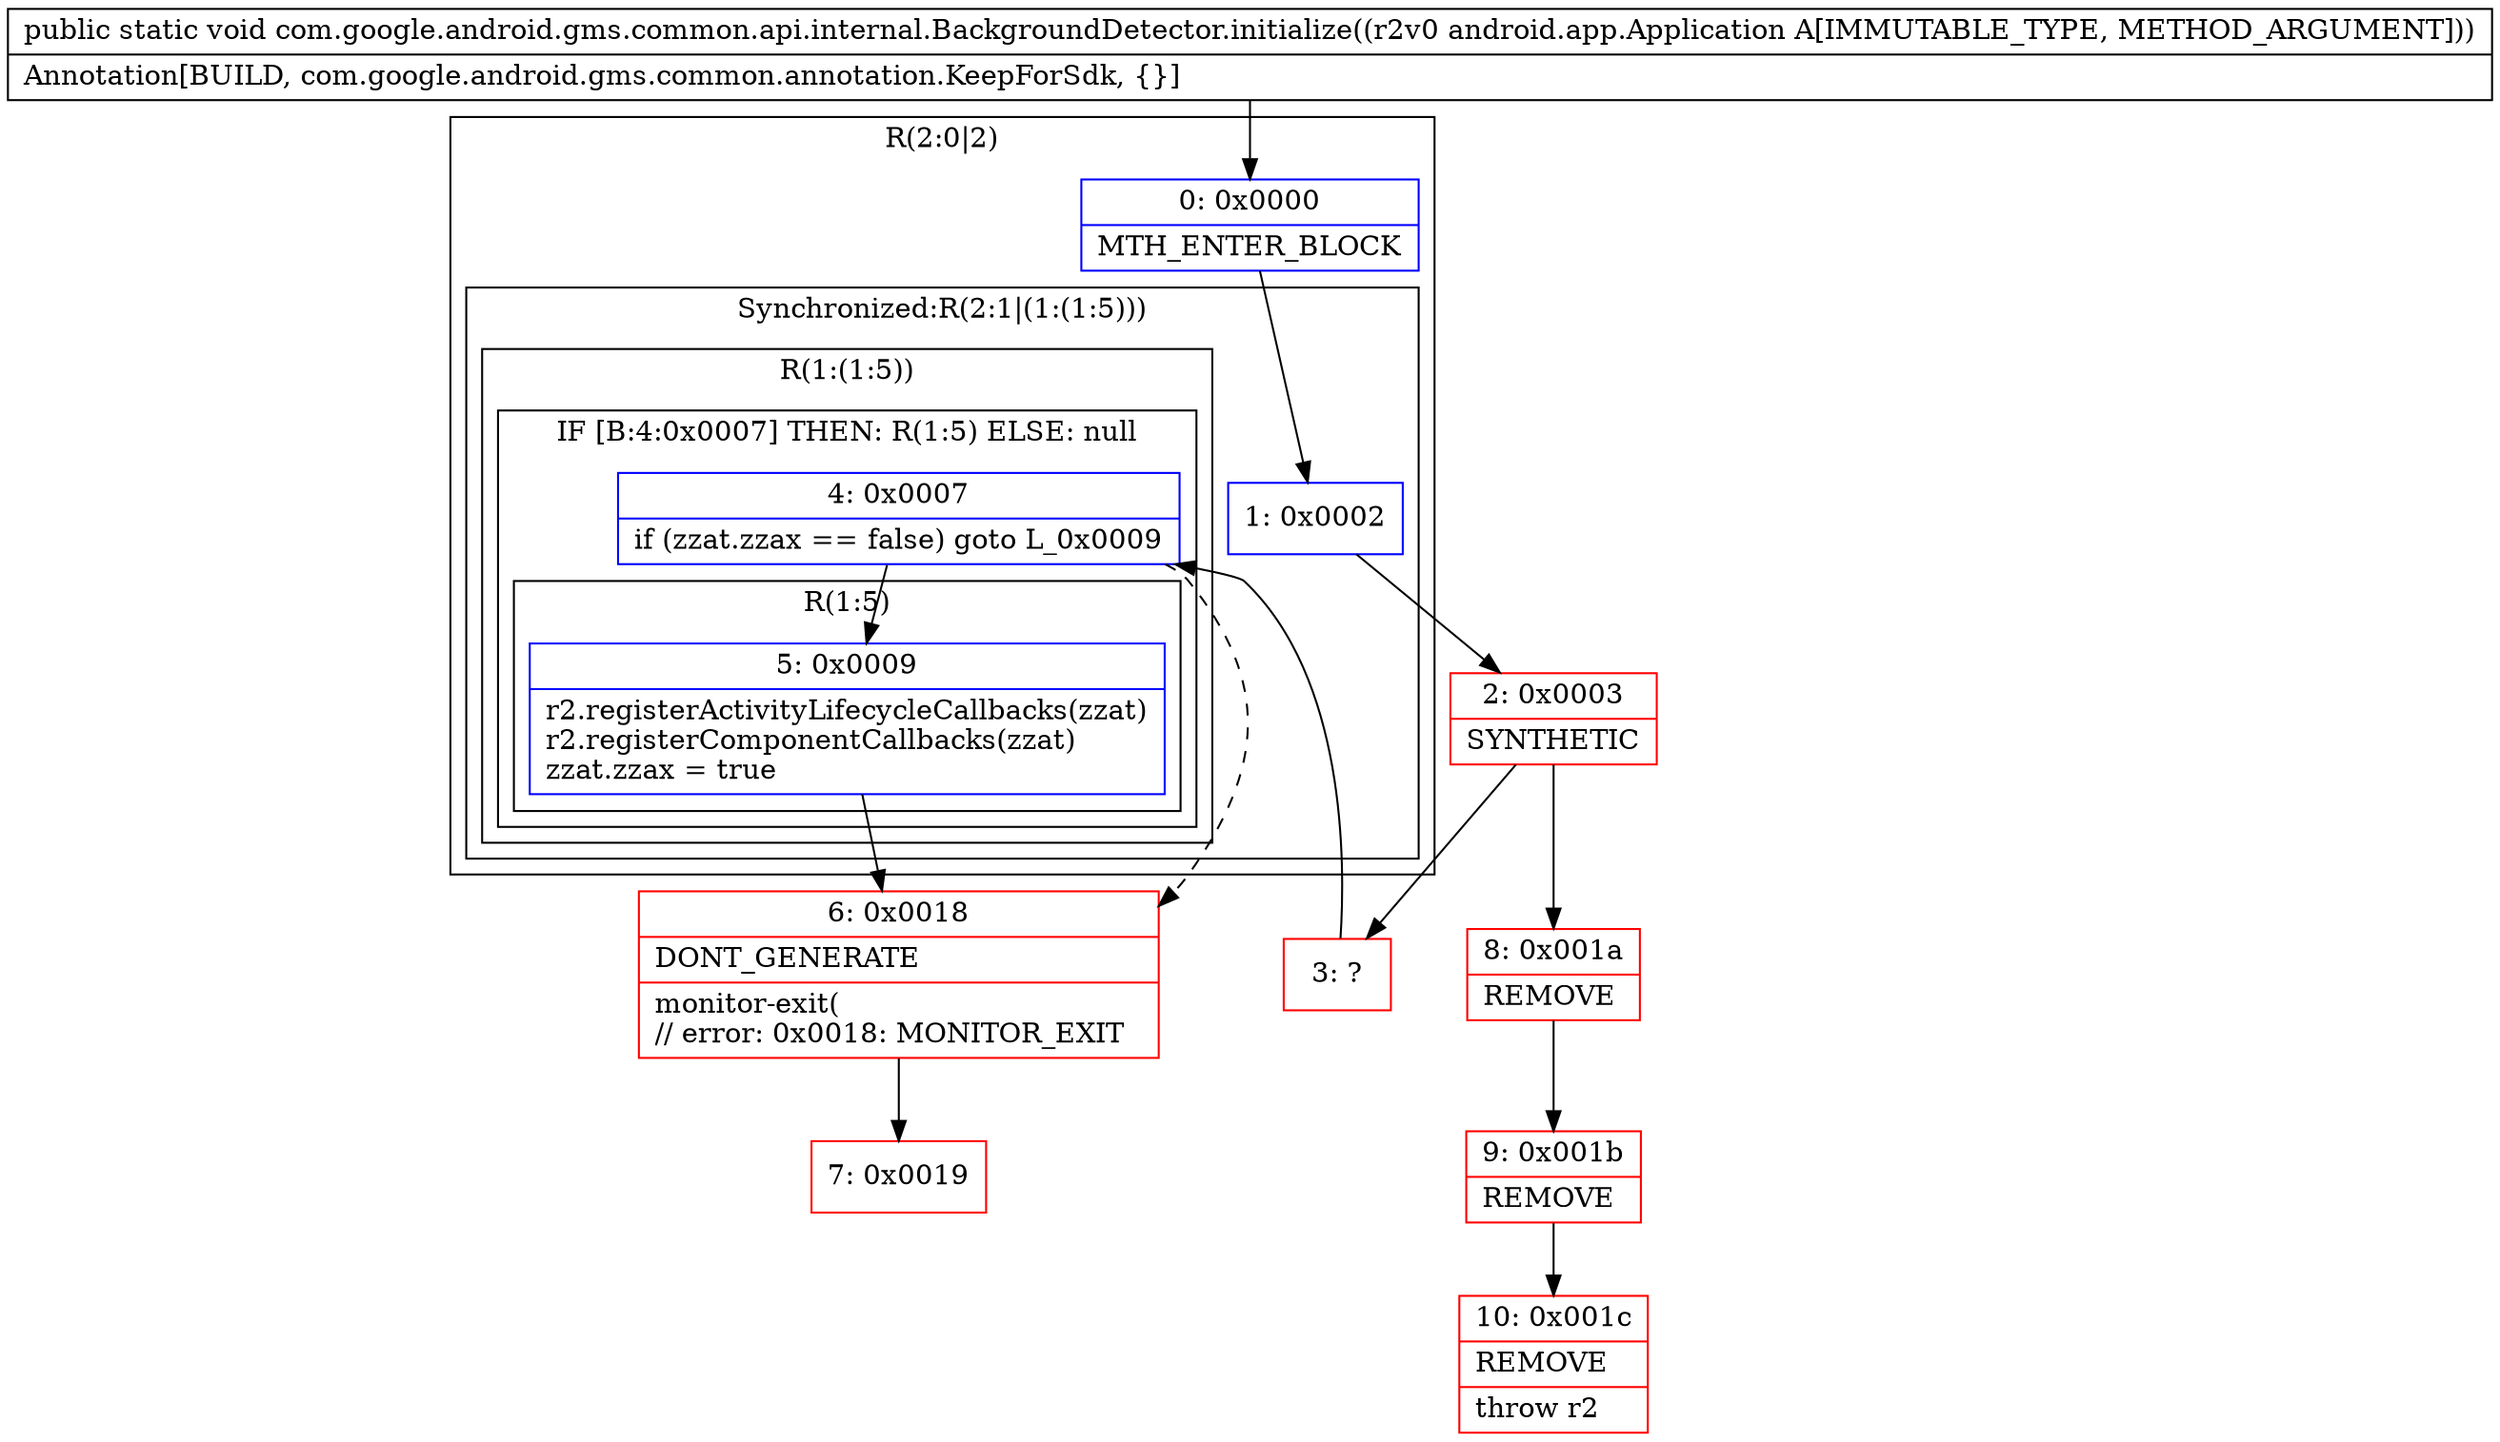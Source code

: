 digraph "CFG forcom.google.android.gms.common.api.internal.BackgroundDetector.initialize(Landroid\/app\/Application;)V" {
subgraph cluster_Region_649077668 {
label = "R(2:0|2)";
node [shape=record,color=blue];
Node_0 [shape=record,label="{0\:\ 0x0000|MTH_ENTER_BLOCK\l}"];
subgraph cluster_SynchronizedRegion_1188475437 {
label = "Synchronized:R(2:1|(1:(1:5)))";
node [shape=record,color=blue];
Node_1 [shape=record,label="{1\:\ 0x0002}"];
subgraph cluster_Region_291151573 {
label = "R(1:(1:5))";
node [shape=record,color=blue];
subgraph cluster_IfRegion_1843658952 {
label = "IF [B:4:0x0007] THEN: R(1:5) ELSE: null";
node [shape=record,color=blue];
Node_4 [shape=record,label="{4\:\ 0x0007|if (zzat.zzax == false) goto L_0x0009\l}"];
subgraph cluster_Region_1257157587 {
label = "R(1:5)";
node [shape=record,color=blue];
Node_5 [shape=record,label="{5\:\ 0x0009|r2.registerActivityLifecycleCallbacks(zzat)\lr2.registerComponentCallbacks(zzat)\lzzat.zzax = true\l}"];
}
}
}
}
}
Node_2 [shape=record,color=red,label="{2\:\ 0x0003|SYNTHETIC\l}"];
Node_3 [shape=record,color=red,label="{3\:\ ?}"];
Node_6 [shape=record,color=red,label="{6\:\ 0x0018|DONT_GENERATE\l|monitor\-exit(\l\/\/ error: 0x0018: MONITOR_EXIT  \l}"];
Node_7 [shape=record,color=red,label="{7\:\ 0x0019}"];
Node_8 [shape=record,color=red,label="{8\:\ 0x001a|REMOVE\l}"];
Node_9 [shape=record,color=red,label="{9\:\ 0x001b|REMOVE\l}"];
Node_10 [shape=record,color=red,label="{10\:\ 0x001c|REMOVE\l|throw r2\l}"];
MethodNode[shape=record,label="{public static void com.google.android.gms.common.api.internal.BackgroundDetector.initialize((r2v0 android.app.Application A[IMMUTABLE_TYPE, METHOD_ARGUMENT]))  | Annotation[BUILD, com.google.android.gms.common.annotation.KeepForSdk, \{\}]\l}"];
MethodNode -> Node_0;
Node_0 -> Node_1;
Node_1 -> Node_2;
Node_4 -> Node_5;
Node_4 -> Node_6[style=dashed];
Node_5 -> Node_6;
Node_2 -> Node_3;
Node_2 -> Node_8;
Node_3 -> Node_4;
Node_6 -> Node_7;
Node_8 -> Node_9;
Node_9 -> Node_10;
}


